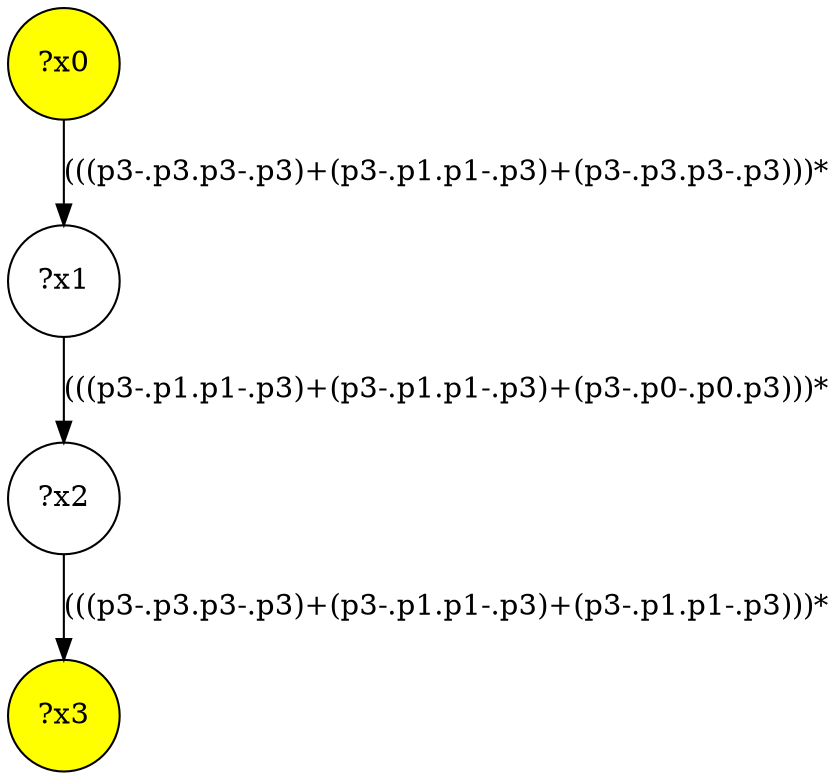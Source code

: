 digraph g {
	x0 [fillcolor="yellow", style="filled," shape=circle, label="?x0"];
	x3 [fillcolor="yellow", style="filled," shape=circle, label="?x3"];
	x1 [shape=circle, label="?x1"];
	x0 -> x1 [label="(((p3-.p3.p3-.p3)+(p3-.p1.p1-.p3)+(p3-.p3.p3-.p3)))*"];
	x2 [shape=circle, label="?x2"];
	x1 -> x2 [label="(((p3-.p1.p1-.p3)+(p3-.p1.p1-.p3)+(p3-.p0-.p0.p3)))*"];
	x2 -> x3 [label="(((p3-.p3.p3-.p3)+(p3-.p1.p1-.p3)+(p3-.p1.p1-.p3)))*"];
}
